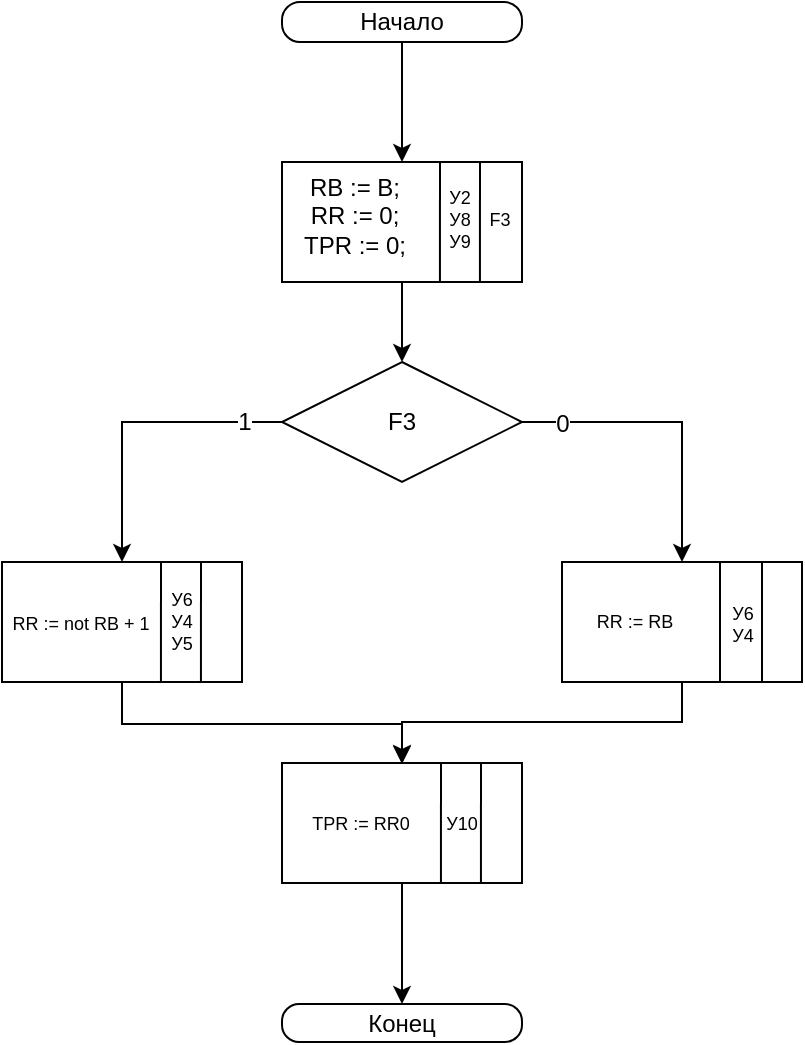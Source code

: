 <mxfile version="12.4.2" type="github" pages="1">
  <diagram id="ino8X07yagJUm5cUdguc" name="Page-1">
    <mxGraphModel dx="402" dy="375" grid="1" gridSize="10" guides="1" tooltips="1" connect="1" arrows="1" fold="1" page="1" pageScale="1" pageWidth="827" pageHeight="1169" math="0" shadow="0">
      <root>
        <mxCell id="0"/>
        <mxCell id="1" parent="0"/>
        <mxCell id="_YIfg3i4x5maGK3U4gLa-12" style="edgeStyle=orthogonalEdgeStyle;rounded=0;orthogonalLoop=1;jettySize=auto;html=1;exitX=0.5;exitY=1;exitDx=0;exitDy=0;entryX=0.5;entryY=0;entryDx=0;entryDy=0;" parent="1" source="_YIfg3i4x5maGK3U4gLa-1" target="_YIfg3i4x5maGK3U4gLa-3" edge="1">
          <mxGeometry relative="1" as="geometry"/>
        </mxCell>
        <mxCell id="_YIfg3i4x5maGK3U4gLa-1" value="Начало" style="rounded=1;whiteSpace=wrap;html=1;imageHeight=24;arcSize=45;" parent="1" vertex="1">
          <mxGeometry x="360" y="90" width="120" height="20" as="geometry"/>
        </mxCell>
        <mxCell id="_YIfg3i4x5maGK3U4gLa-2" value="Конец" style="rounded=1;whiteSpace=wrap;html=1;arcSize=45;" parent="1" vertex="1">
          <mxGeometry x="360" y="591" width="120" height="19" as="geometry"/>
        </mxCell>
        <mxCell id="_YIfg3i4x5maGK3U4gLa-11" style="edgeStyle=orthogonalEdgeStyle;rounded=0;orthogonalLoop=1;jettySize=auto;html=1;exitX=0.5;exitY=1;exitDx=0;exitDy=0;entryX=0.5;entryY=0;entryDx=0;entryDy=0;" parent="1" source="_YIfg3i4x5maGK3U4gLa-3" target="_YIfg3i4x5maGK3U4gLa-9" edge="1">
          <mxGeometry relative="1" as="geometry"/>
        </mxCell>
        <mxCell id="_YIfg3i4x5maGK3U4gLa-3" value="" style="rounded=0;whiteSpace=wrap;html=1;" parent="1" vertex="1">
          <mxGeometry x="360" y="170" width="120" height="60" as="geometry"/>
        </mxCell>
        <mxCell id="_YIfg3i4x5maGK3U4gLa-4" value="" style="endArrow=none;html=1;exitX=0.583;exitY=1;exitDx=0;exitDy=0;exitPerimeter=0;" parent="1" edge="1">
          <mxGeometry width="50" height="50" relative="1" as="geometry">
            <mxPoint x="438.96" y="230" as="sourcePoint"/>
            <mxPoint x="439" y="170" as="targetPoint"/>
          </mxGeometry>
        </mxCell>
        <mxCell id="_YIfg3i4x5maGK3U4gLa-5" value="" style="endArrow=none;html=1;exitX=0.583;exitY=1;exitDx=0;exitDy=0;exitPerimeter=0;" parent="1" edge="1">
          <mxGeometry width="50" height="50" relative="1" as="geometry">
            <mxPoint x="458.96" y="230" as="sourcePoint"/>
            <mxPoint x="459" y="170" as="targetPoint"/>
          </mxGeometry>
        </mxCell>
        <mxCell id="_YIfg3i4x5maGK3U4gLa-6" value="RB := B;&lt;br&gt;RR := 0;&lt;br&gt;TPR := 0;" style="text;html=1;strokeColor=none;fillColor=none;align=center;verticalAlign=middle;whiteSpace=wrap;rounded=0;" parent="1" vertex="1">
          <mxGeometry x="360" y="173" width="73" height="48" as="geometry"/>
        </mxCell>
        <mxCell id="_YIfg3i4x5maGK3U4gLa-7" value="У2&lt;br&gt;У8&lt;br&gt;У9" style="text;html=1;strokeColor=none;fillColor=none;align=center;verticalAlign=middle;whiteSpace=wrap;rounded=0;fontSize=9;" parent="1" vertex="1">
          <mxGeometry x="444" y="189" width="10" height="20" as="geometry"/>
        </mxCell>
        <mxCell id="_YIfg3i4x5maGK3U4gLa-8" value="F3" style="text;html=1;strokeColor=none;fillColor=none;align=center;verticalAlign=middle;whiteSpace=wrap;rounded=0;fontSize=9;" parent="1" vertex="1">
          <mxGeometry x="464" y="189" width="10" height="20" as="geometry"/>
        </mxCell>
        <mxCell id="_YIfg3i4x5maGK3U4gLa-14" style="edgeStyle=orthogonalEdgeStyle;rounded=0;orthogonalLoop=1;jettySize=auto;html=1;exitX=0;exitY=0.5;exitDx=0;exitDy=0;entryX=0.5;entryY=0;entryDx=0;entryDy=0;" parent="1" source="_YIfg3i4x5maGK3U4gLa-9" target="_YIfg3i4x5maGK3U4gLa-24" edge="1">
          <mxGeometry relative="1" as="geometry">
            <Array as="points">
              <mxPoint x="280" y="300"/>
            </Array>
            <mxPoint x="420" y="370" as="targetPoint"/>
          </mxGeometry>
        </mxCell>
        <mxCell id="_YIfg3i4x5maGK3U4gLa-36" value="1" style="text;html=1;align=center;verticalAlign=middle;resizable=0;points=[];;labelBackgroundColor=#ffffff;" parent="_YIfg3i4x5maGK3U4gLa-14" vertex="1" connectable="0">
          <mxGeometry x="-0.512" y="1" relative="1" as="geometry">
            <mxPoint x="17" y="-1" as="offset"/>
          </mxGeometry>
        </mxCell>
        <mxCell id="_YIfg3i4x5maGK3U4gLa-22" style="edgeStyle=orthogonalEdgeStyle;rounded=0;orthogonalLoop=1;jettySize=auto;html=1;exitX=1;exitY=0.5;exitDx=0;exitDy=0;jumpSize=6;entryX=0.5;entryY=0;entryDx=0;entryDy=0;" parent="1" source="_YIfg3i4x5maGK3U4gLa-9" target="_YIfg3i4x5maGK3U4gLa-17" edge="1">
          <mxGeometry relative="1" as="geometry">
            <Array as="points">
              <mxPoint x="560" y="300"/>
            </Array>
            <mxPoint x="580" y="420" as="targetPoint"/>
          </mxGeometry>
        </mxCell>
        <mxCell id="_YIfg3i4x5maGK3U4gLa-35" value="0" style="text;html=1;align=center;verticalAlign=middle;resizable=0;points=[];;labelBackgroundColor=#ffffff;" parent="_YIfg3i4x5maGK3U4gLa-22" vertex="1" connectable="0">
          <mxGeometry x="0.15" relative="1" as="geometry">
            <mxPoint x="-60" y="-6" as="offset"/>
          </mxGeometry>
        </mxCell>
        <mxCell id="_YIfg3i4x5maGK3U4gLa-9" value="F3" style="rhombus;whiteSpace=wrap;html=1;" parent="1" vertex="1">
          <mxGeometry x="360" y="270" width="120" height="60" as="geometry"/>
        </mxCell>
        <mxCell id="mm2yy1tvn-SzPlEQDEvn-9" style="edgeStyle=orthogonalEdgeStyle;rounded=0;orthogonalLoop=1;jettySize=auto;html=1;entryX=0.5;entryY=0;entryDx=0;entryDy=0;fontSize=11;" parent="1" source="_YIfg3i4x5maGK3U4gLa-17" target="mm2yy1tvn-SzPlEQDEvn-2" edge="1">
          <mxGeometry relative="1" as="geometry">
            <Array as="points">
              <mxPoint x="560" y="450"/>
              <mxPoint x="420" y="450"/>
            </Array>
          </mxGeometry>
        </mxCell>
        <mxCell id="_YIfg3i4x5maGK3U4gLa-17" value="" style="rounded=0;whiteSpace=wrap;html=1;" parent="1" vertex="1">
          <mxGeometry x="500" y="370" width="120" height="60" as="geometry"/>
        </mxCell>
        <mxCell id="_YIfg3i4x5maGK3U4gLa-18" value="" style="endArrow=none;html=1;" parent="1" edge="1">
          <mxGeometry width="50" height="50" relative="1" as="geometry">
            <mxPoint x="579" y="370" as="sourcePoint"/>
            <mxPoint x="579" y="430" as="targetPoint"/>
          </mxGeometry>
        </mxCell>
        <mxCell id="_YIfg3i4x5maGK3U4gLa-19" value="" style="endArrow=none;html=1;" parent="1" edge="1">
          <mxGeometry width="50" height="50" relative="1" as="geometry">
            <mxPoint x="600" y="430" as="sourcePoint"/>
            <mxPoint x="600" y="370" as="targetPoint"/>
          </mxGeometry>
        </mxCell>
        <mxCell id="_YIfg3i4x5maGK3U4gLa-21" value="У6&lt;br&gt;У4" style="text;html=1;strokeColor=none;fillColor=none;align=center;verticalAlign=middle;whiteSpace=wrap;rounded=0;fontSize=9;" parent="1" vertex="1">
          <mxGeometry x="583" y="390.5" width="15" height="20" as="geometry"/>
        </mxCell>
        <mxCell id="mm2yy1tvn-SzPlEQDEvn-10" style="edgeStyle=orthogonalEdgeStyle;rounded=0;orthogonalLoop=1;jettySize=auto;html=1;fontSize=11;" parent="1" source="_YIfg3i4x5maGK3U4gLa-24" edge="1">
          <mxGeometry relative="1" as="geometry">
            <mxPoint x="420" y="471" as="targetPoint"/>
            <Array as="points">
              <mxPoint x="280" y="451"/>
              <mxPoint x="420" y="451"/>
            </Array>
          </mxGeometry>
        </mxCell>
        <mxCell id="_YIfg3i4x5maGK3U4gLa-24" value="" style="rounded=0;whiteSpace=wrap;html=1;" parent="1" vertex="1">
          <mxGeometry x="220" y="370" width="120" height="60" as="geometry"/>
        </mxCell>
        <mxCell id="_YIfg3i4x5maGK3U4gLa-25" value="" style="endArrow=none;html=1;exitX=0.583;exitY=1;exitDx=0;exitDy=0;exitPerimeter=0;" parent="1" edge="1">
          <mxGeometry width="50" height="50" relative="1" as="geometry">
            <mxPoint x="299.46" y="430" as="sourcePoint"/>
            <mxPoint x="299.5" y="370" as="targetPoint"/>
          </mxGeometry>
        </mxCell>
        <mxCell id="_YIfg3i4x5maGK3U4gLa-26" value="" style="endArrow=none;html=1;exitX=0.583;exitY=1;exitDx=0;exitDy=0;exitPerimeter=0;" parent="1" edge="1">
          <mxGeometry width="50" height="50" relative="1" as="geometry">
            <mxPoint x="319.46" y="430" as="sourcePoint"/>
            <mxPoint x="319.5" y="370" as="targetPoint"/>
          </mxGeometry>
        </mxCell>
        <mxCell id="_YIfg3i4x5maGK3U4gLa-27" value="RR := not RB + 1" style="text;html=1;strokeColor=none;fillColor=none;align=center;verticalAlign=middle;whiteSpace=wrap;rounded=0;fontSize=9;" parent="1" vertex="1">
          <mxGeometry x="223" y="378" width="73" height="45" as="geometry"/>
        </mxCell>
        <mxCell id="_YIfg3i4x5maGK3U4gLa-28" value="У6&lt;br&gt;У4&lt;br&gt;У5" style="text;html=1;strokeColor=none;fillColor=none;align=center;verticalAlign=middle;whiteSpace=wrap;rounded=0;fontSize=9;" parent="1" vertex="1">
          <mxGeometry x="305" y="390" width="10" height="20" as="geometry"/>
        </mxCell>
        <mxCell id="mm2yy1tvn-SzPlEQDEvn-11" style="edgeStyle=orthogonalEdgeStyle;rounded=0;orthogonalLoop=1;jettySize=auto;html=1;entryX=0.5;entryY=0;entryDx=0;entryDy=0;fontSize=11;" parent="1" source="mm2yy1tvn-SzPlEQDEvn-2" target="_YIfg3i4x5maGK3U4gLa-2" edge="1">
          <mxGeometry relative="1" as="geometry"/>
        </mxCell>
        <mxCell id="mm2yy1tvn-SzPlEQDEvn-2" value="" style="rounded=0;whiteSpace=wrap;html=1;" parent="1" vertex="1">
          <mxGeometry x="360" y="470.5" width="120" height="60" as="geometry"/>
        </mxCell>
        <mxCell id="mm2yy1tvn-SzPlEQDEvn-3" value="" style="endArrow=none;html=1;exitX=0.583;exitY=1;exitDx=0;exitDy=0;exitPerimeter=0;" parent="1" edge="1">
          <mxGeometry width="50" height="50" relative="1" as="geometry">
            <mxPoint x="439.46" y="530.5" as="sourcePoint"/>
            <mxPoint x="439.5" y="470.5" as="targetPoint"/>
          </mxGeometry>
        </mxCell>
        <mxCell id="mm2yy1tvn-SzPlEQDEvn-4" value="" style="endArrow=none;html=1;exitX=0.583;exitY=1;exitDx=0;exitDy=0;exitPerimeter=0;" parent="1" edge="1">
          <mxGeometry width="50" height="50" relative="1" as="geometry">
            <mxPoint x="459.46" y="530.5" as="sourcePoint"/>
            <mxPoint x="459.5" y="470.5" as="targetPoint"/>
          </mxGeometry>
        </mxCell>
        <mxCell id="mm2yy1tvn-SzPlEQDEvn-5" value="TPR := RR0" style="text;html=1;strokeColor=none;fillColor=none;align=center;verticalAlign=middle;whiteSpace=wrap;rounded=0;fontSize=9;" parent="1" vertex="1">
          <mxGeometry x="363" y="478.5" width="73" height="45" as="geometry"/>
        </mxCell>
        <mxCell id="mm2yy1tvn-SzPlEQDEvn-6" value="У10" style="text;html=1;strokeColor=none;fillColor=none;align=center;verticalAlign=middle;whiteSpace=wrap;rounded=0;fontSize=9;" parent="1" vertex="1">
          <mxGeometry x="445" y="490.5" width="10" height="20" as="geometry"/>
        </mxCell>
        <mxCell id="_YIfg3i4x5maGK3U4gLa-20" value="RR := RB" style="text;html=1;strokeColor=none;fillColor=none;align=center;verticalAlign=middle;whiteSpace=wrap;rounded=0;fontSize=9;" parent="1" vertex="1">
          <mxGeometry x="500" y="377.5" width="73" height="45" as="geometry"/>
        </mxCell>
      </root>
    </mxGraphModel>
  </diagram>
</mxfile>
